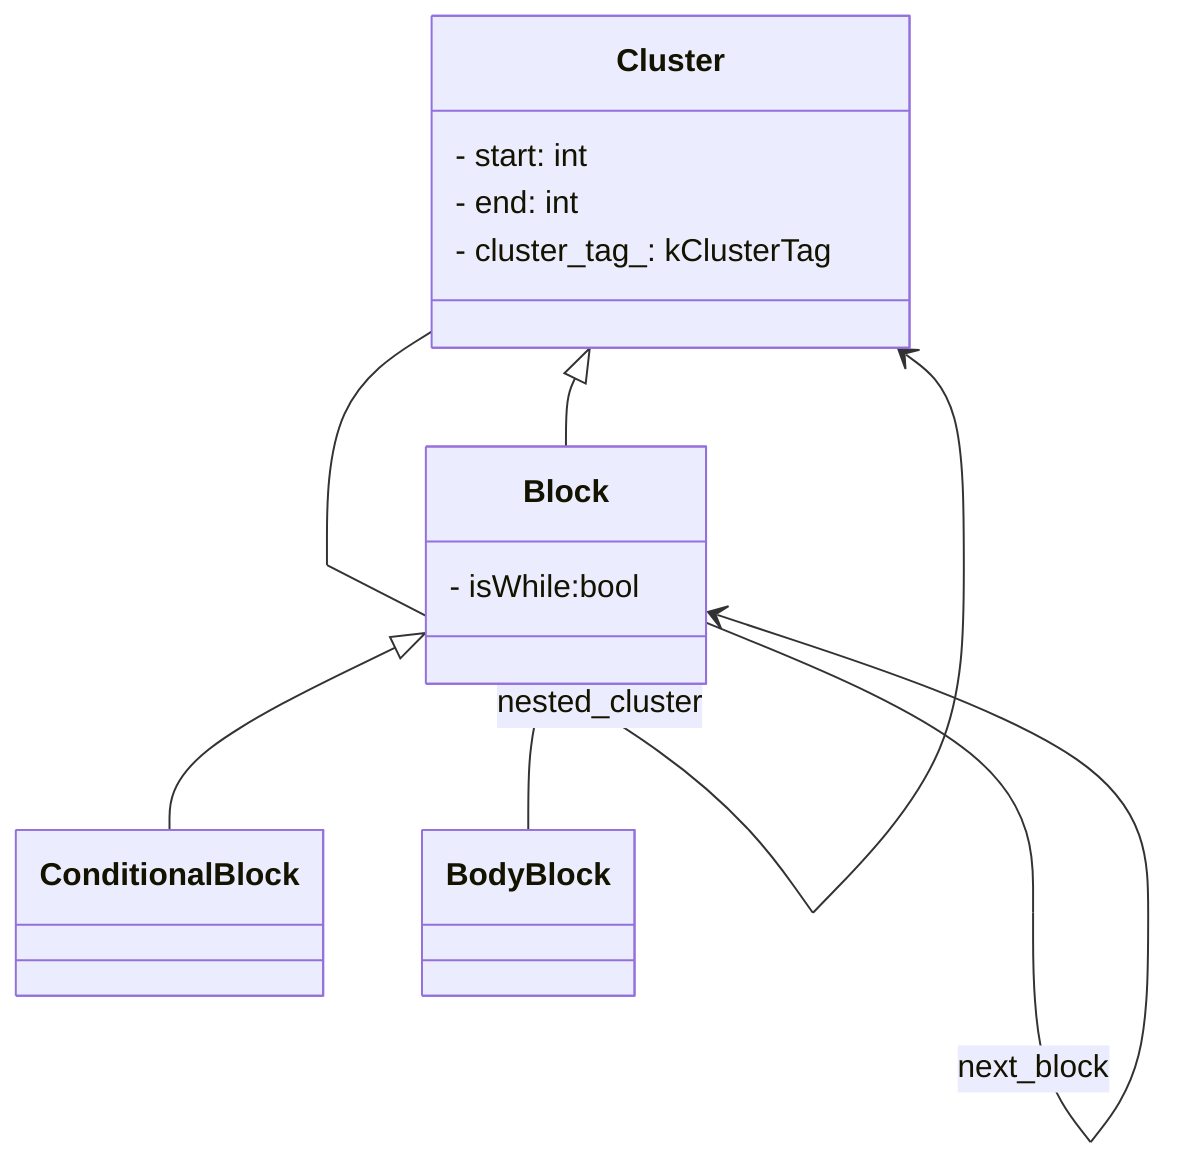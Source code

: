 classDiagram

    class Cluster {
        - start: int
        - end: int
        - cluster_tag_: kClusterTag
    }

    Cluster --> Cluster : parent_cluster
    Cluster --> Cluster : nested_cluster
    
    class Block {
        - isWhile:bool
    }

    Block --> Block : prev_block
    Block --> Block : next_block

    Cluster <|-- Block

    Block <|-- ConditionalBlock
    Block <|-- BodyBlock